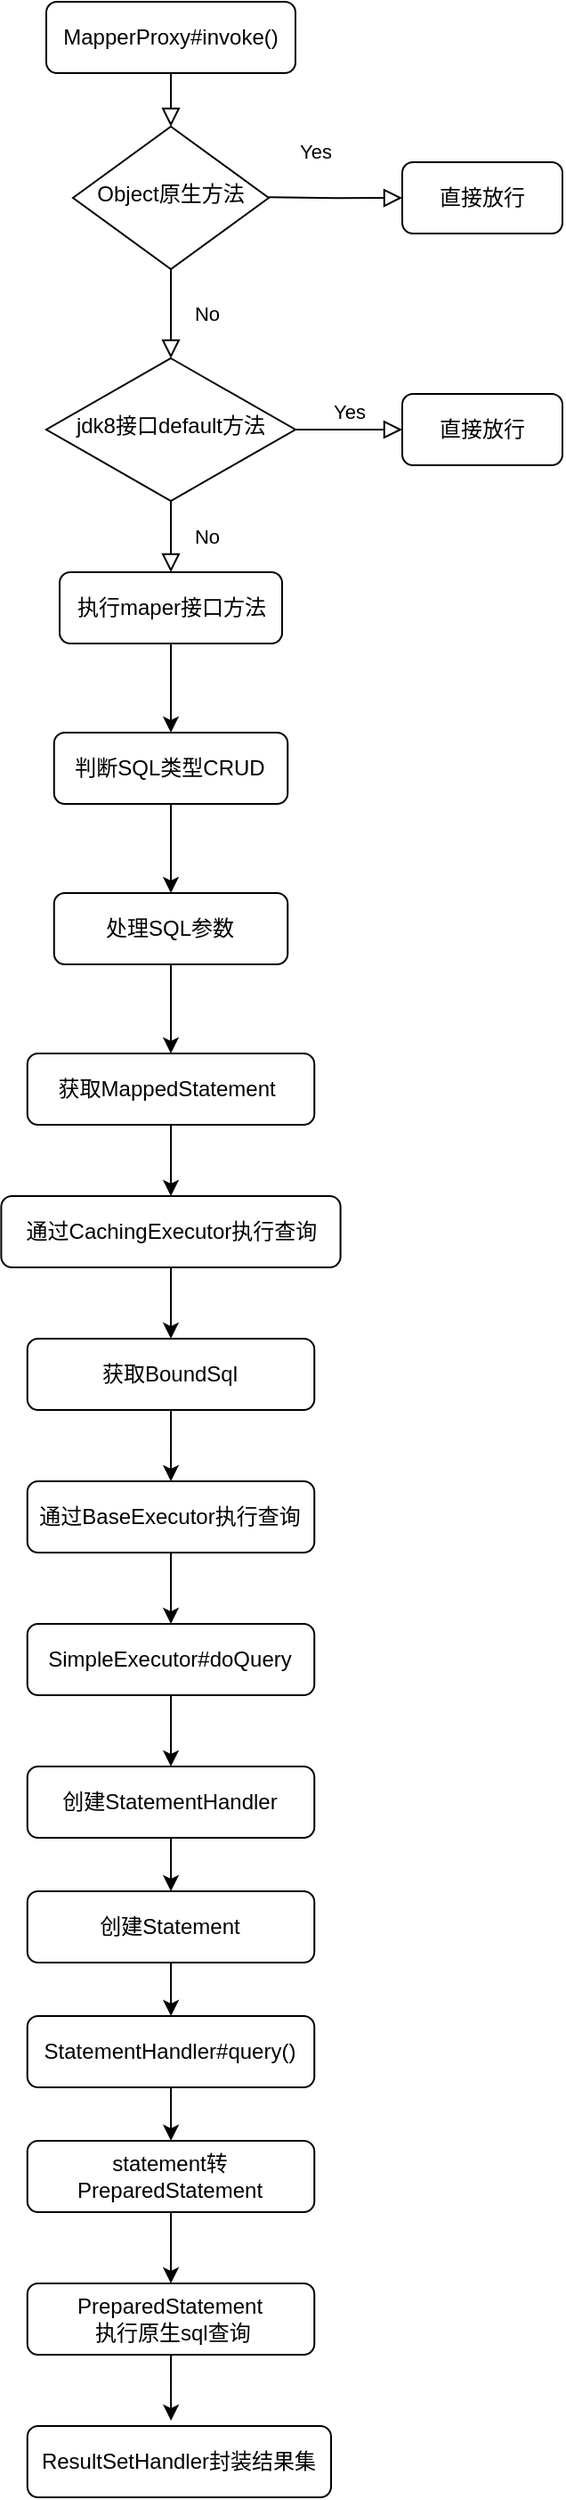 <mxfile version="13.1.1" type="device"><diagram id="C5RBs43oDa-KdzZeNtuy" name="Page-1"><mxGraphModel dx="1185" dy="603" grid="1" gridSize="10" guides="1" tooltips="1" connect="1" arrows="1" fold="1" page="1" pageScale="1" pageWidth="827" pageHeight="1169" math="0" shadow="0"><root><mxCell id="WIyWlLk6GJQsqaUBKTNV-0"/><mxCell id="WIyWlLk6GJQsqaUBKTNV-1" parent="WIyWlLk6GJQsqaUBKTNV-0"/><mxCell id="WIyWlLk6GJQsqaUBKTNV-2" value="" style="rounded=0;html=1;jettySize=auto;orthogonalLoop=1;fontSize=11;endArrow=block;endFill=0;endSize=8;strokeWidth=1;shadow=0;labelBackgroundColor=none;edgeStyle=orthogonalEdgeStyle;" parent="WIyWlLk6GJQsqaUBKTNV-1" source="WIyWlLk6GJQsqaUBKTNV-3" target="WIyWlLk6GJQsqaUBKTNV-6" edge="1"><mxGeometry relative="1" as="geometry"/></mxCell><mxCell id="WIyWlLk6GJQsqaUBKTNV-3" value="MapperProxy#invoke()" style="rounded=1;whiteSpace=wrap;html=1;fontSize=12;glass=0;strokeWidth=1;shadow=0;" parent="WIyWlLk6GJQsqaUBKTNV-1" vertex="1"><mxGeometry x="160" y="80" width="140" height="40" as="geometry"/></mxCell><mxCell id="WIyWlLk6GJQsqaUBKTNV-6" value="Object原生方法" style="rhombus;whiteSpace=wrap;html=1;shadow=0;fontFamily=Helvetica;fontSize=12;align=center;strokeWidth=1;spacing=6;spacingTop=-4;" parent="WIyWlLk6GJQsqaUBKTNV-1" vertex="1"><mxGeometry x="175" y="150" width="110" height="80" as="geometry"/></mxCell><mxCell id="WIyWlLk6GJQsqaUBKTNV-7" value="直接放行" style="rounded=1;whiteSpace=wrap;html=1;fontSize=12;glass=0;strokeWidth=1;shadow=0;" parent="WIyWlLk6GJQsqaUBKTNV-1" vertex="1"><mxGeometry x="360" y="170" width="90" height="40" as="geometry"/></mxCell><mxCell id="WIyWlLk6GJQsqaUBKTNV-8" value="No" style="rounded=0;html=1;jettySize=auto;orthogonalLoop=1;fontSize=11;endArrow=block;endFill=0;endSize=8;strokeWidth=1;shadow=0;labelBackgroundColor=none;edgeStyle=orthogonalEdgeStyle;" parent="WIyWlLk6GJQsqaUBKTNV-1" source="WIyWlLk6GJQsqaUBKTNV-10" target="WIyWlLk6GJQsqaUBKTNV-11" edge="1"><mxGeometry y="20" relative="1" as="geometry"><mxPoint as="offset"/></mxGeometry></mxCell><mxCell id="WIyWlLk6GJQsqaUBKTNV-9" value="Yes" style="edgeStyle=orthogonalEdgeStyle;rounded=0;html=1;jettySize=auto;orthogonalLoop=1;fontSize=11;endArrow=block;endFill=0;endSize=8;strokeWidth=1;shadow=0;labelBackgroundColor=none;" parent="WIyWlLk6GJQsqaUBKTNV-1" source="WIyWlLk6GJQsqaUBKTNV-10" target="WIyWlLk6GJQsqaUBKTNV-12" edge="1"><mxGeometry y="10" relative="1" as="geometry"><mxPoint as="offset"/></mxGeometry></mxCell><mxCell id="WIyWlLk6GJQsqaUBKTNV-10" value="jdk8接口default方法" style="rhombus;whiteSpace=wrap;html=1;shadow=0;fontFamily=Helvetica;fontSize=12;align=center;strokeWidth=1;spacing=6;spacingTop=-4;" parent="WIyWlLk6GJQsqaUBKTNV-1" vertex="1"><mxGeometry x="160" y="280" width="140" height="80" as="geometry"/></mxCell><mxCell id="QSeE_ozkIXK6_vwFOXFw-16" style="edgeStyle=orthogonalEdgeStyle;rounded=0;orthogonalLoop=1;jettySize=auto;html=1;entryX=0.5;entryY=0;entryDx=0;entryDy=0;" edge="1" parent="WIyWlLk6GJQsqaUBKTNV-1" source="WIyWlLk6GJQsqaUBKTNV-11" target="QSeE_ozkIXK6_vwFOXFw-14"><mxGeometry relative="1" as="geometry"/></mxCell><mxCell id="WIyWlLk6GJQsqaUBKTNV-11" value="执行maper接口方法" style="rounded=1;whiteSpace=wrap;html=1;fontSize=12;glass=0;strokeWidth=1;shadow=0;" parent="WIyWlLk6GJQsqaUBKTNV-1" vertex="1"><mxGeometry x="167.5" y="400" width="125" height="40" as="geometry"/></mxCell><mxCell id="WIyWlLk6GJQsqaUBKTNV-12" value="直接放行" style="rounded=1;whiteSpace=wrap;html=1;fontSize=12;glass=0;strokeWidth=1;shadow=0;" parent="WIyWlLk6GJQsqaUBKTNV-1" vertex="1"><mxGeometry x="360" y="300" width="90" height="40" as="geometry"/></mxCell><mxCell id="QSeE_ozkIXK6_vwFOXFw-9" value="Yes" style="edgeStyle=orthogonalEdgeStyle;rounded=0;html=1;jettySize=auto;orthogonalLoop=1;fontSize=11;endArrow=block;endFill=0;endSize=8;strokeWidth=1;shadow=0;labelBackgroundColor=none;" edge="1" parent="WIyWlLk6GJQsqaUBKTNV-1" target="WIyWlLk6GJQsqaUBKTNV-7"><mxGeometry x="-0.005" y="16" relative="1" as="geometry"><mxPoint x="-12" y="-10" as="offset"/><mxPoint x="285" y="189.58" as="sourcePoint"/><mxPoint x="355" y="189.58" as="targetPoint"/></mxGeometry></mxCell><mxCell id="QSeE_ozkIXK6_vwFOXFw-11" value="No" style="rounded=0;html=1;jettySize=auto;orthogonalLoop=1;fontSize=11;endArrow=block;endFill=0;endSize=8;strokeWidth=1;shadow=0;labelBackgroundColor=none;edgeStyle=orthogonalEdgeStyle;exitX=0.5;exitY=1;exitDx=0;exitDy=0;entryX=0.5;entryY=0;entryDx=0;entryDy=0;" edge="1" parent="WIyWlLk6GJQsqaUBKTNV-1" source="WIyWlLk6GJQsqaUBKTNV-6" target="WIyWlLk6GJQsqaUBKTNV-10"><mxGeometry y="20" relative="1" as="geometry"><mxPoint as="offset"/><mxPoint x="230" y="240" as="sourcePoint"/><mxPoint x="590" y="310" as="targetPoint"/></mxGeometry></mxCell><mxCell id="QSeE_ozkIXK6_vwFOXFw-21" value="" style="edgeStyle=orthogonalEdgeStyle;rounded=0;orthogonalLoop=1;jettySize=auto;html=1;" edge="1" parent="WIyWlLk6GJQsqaUBKTNV-1" source="QSeE_ozkIXK6_vwFOXFw-14" target="QSeE_ozkIXK6_vwFOXFw-20"><mxGeometry relative="1" as="geometry"/></mxCell><mxCell id="QSeE_ozkIXK6_vwFOXFw-14" value="判断SQL类型CRUD" style="rounded=1;whiteSpace=wrap;html=1;fontSize=12;glass=0;strokeWidth=1;shadow=0;" vertex="1" parent="WIyWlLk6GJQsqaUBKTNV-1"><mxGeometry x="164.38" y="490" width="131.25" height="40" as="geometry"/></mxCell><mxCell id="QSeE_ozkIXK6_vwFOXFw-23" value="" style="edgeStyle=orthogonalEdgeStyle;rounded=0;orthogonalLoop=1;jettySize=auto;html=1;" edge="1" parent="WIyWlLk6GJQsqaUBKTNV-1" source="QSeE_ozkIXK6_vwFOXFw-20" target="QSeE_ozkIXK6_vwFOXFw-22"><mxGeometry relative="1" as="geometry"/></mxCell><mxCell id="QSeE_ozkIXK6_vwFOXFw-20" value="&lt;span&gt;处理SQL参数&lt;/span&gt;" style="rounded=1;whiteSpace=wrap;html=1;fontSize=12;glass=0;strokeWidth=1;shadow=0;" vertex="1" parent="WIyWlLk6GJQsqaUBKTNV-1"><mxGeometry x="164.38" y="580" width="131.25" height="40" as="geometry"/></mxCell><mxCell id="QSeE_ozkIXK6_vwFOXFw-32" style="edgeStyle=orthogonalEdgeStyle;rounded=0;orthogonalLoop=1;jettySize=auto;html=1;" edge="1" parent="WIyWlLk6GJQsqaUBKTNV-1" source="QSeE_ozkIXK6_vwFOXFw-22" target="QSeE_ozkIXK6_vwFOXFw-31"><mxGeometry relative="1" as="geometry"/></mxCell><mxCell id="QSeE_ozkIXK6_vwFOXFw-22" value="获取MappedStatement&amp;nbsp;" style="rounded=1;whiteSpace=wrap;html=1;fontSize=12;glass=0;strokeWidth=1;shadow=0;" vertex="1" parent="WIyWlLk6GJQsqaUBKTNV-1"><mxGeometry x="149.38" y="670" width="161.25" height="40" as="geometry"/></mxCell><mxCell id="QSeE_ozkIXK6_vwFOXFw-35" style="edgeStyle=orthogonalEdgeStyle;rounded=0;orthogonalLoop=1;jettySize=auto;html=1;entryX=0.5;entryY=0;entryDx=0;entryDy=0;" edge="1" parent="WIyWlLk6GJQsqaUBKTNV-1" source="QSeE_ozkIXK6_vwFOXFw-31" target="QSeE_ozkIXK6_vwFOXFw-33"><mxGeometry relative="1" as="geometry"/></mxCell><mxCell id="QSeE_ozkIXK6_vwFOXFw-31" value="通过CachingExecutor执行查询" style="rounded=1;whiteSpace=wrap;html=1;fontSize=12;glass=0;strokeWidth=1;shadow=0;" vertex="1" parent="WIyWlLk6GJQsqaUBKTNV-1"><mxGeometry x="134.69" y="750" width="190.62" height="40" as="geometry"/></mxCell><mxCell id="QSeE_ozkIXK6_vwFOXFw-36" style="edgeStyle=orthogonalEdgeStyle;rounded=0;orthogonalLoop=1;jettySize=auto;html=1;entryX=0.5;entryY=0;entryDx=0;entryDy=0;" edge="1" parent="WIyWlLk6GJQsqaUBKTNV-1" source="QSeE_ozkIXK6_vwFOXFw-33" target="QSeE_ozkIXK6_vwFOXFw-34"><mxGeometry relative="1" as="geometry"/></mxCell><mxCell id="QSeE_ozkIXK6_vwFOXFw-33" value="获取BoundSql" style="rounded=1;whiteSpace=wrap;html=1;fontSize=12;glass=0;strokeWidth=1;shadow=0;" vertex="1" parent="WIyWlLk6GJQsqaUBKTNV-1"><mxGeometry x="149.38" y="830" width="161.25" height="40" as="geometry"/></mxCell><mxCell id="QSeE_ozkIXK6_vwFOXFw-39" style="edgeStyle=orthogonalEdgeStyle;rounded=0;orthogonalLoop=1;jettySize=auto;html=1;" edge="1" parent="WIyWlLk6GJQsqaUBKTNV-1" source="QSeE_ozkIXK6_vwFOXFw-34" target="QSeE_ozkIXK6_vwFOXFw-38"><mxGeometry relative="1" as="geometry"/></mxCell><mxCell id="QSeE_ozkIXK6_vwFOXFw-34" value="通过BaseExecutor执行查询" style="rounded=1;whiteSpace=wrap;html=1;fontSize=12;glass=0;strokeWidth=1;shadow=0;" vertex="1" parent="WIyWlLk6GJQsqaUBKTNV-1"><mxGeometry x="149.38" y="910" width="161.25" height="40" as="geometry"/></mxCell><mxCell id="QSeE_ozkIXK6_vwFOXFw-41" style="edgeStyle=orthogonalEdgeStyle;rounded=0;orthogonalLoop=1;jettySize=auto;html=1;entryX=0.5;entryY=0;entryDx=0;entryDy=0;" edge="1" parent="WIyWlLk6GJQsqaUBKTNV-1" source="QSeE_ozkIXK6_vwFOXFw-38" target="QSeE_ozkIXK6_vwFOXFw-40"><mxGeometry relative="1" as="geometry"/></mxCell><mxCell id="QSeE_ozkIXK6_vwFOXFw-38" value="SimpleExecutor#doQuery" style="rounded=1;whiteSpace=wrap;html=1;fontSize=12;glass=0;strokeWidth=1;shadow=0;" vertex="1" parent="WIyWlLk6GJQsqaUBKTNV-1"><mxGeometry x="149.37" y="990" width="161.25" height="40" as="geometry"/></mxCell><mxCell id="QSeE_ozkIXK6_vwFOXFw-47" style="edgeStyle=orthogonalEdgeStyle;rounded=0;orthogonalLoop=1;jettySize=auto;html=1;entryX=0.5;entryY=0;entryDx=0;entryDy=0;" edge="1" parent="WIyWlLk6GJQsqaUBKTNV-1" source="QSeE_ozkIXK6_vwFOXFw-40" target="QSeE_ozkIXK6_vwFOXFw-42"><mxGeometry relative="1" as="geometry"/></mxCell><mxCell id="QSeE_ozkIXK6_vwFOXFw-40" value="创建StatementHandler" style="rounded=1;whiteSpace=wrap;html=1;fontSize=12;glass=0;strokeWidth=1;shadow=0;" vertex="1" parent="WIyWlLk6GJQsqaUBKTNV-1"><mxGeometry x="149.38" y="1070" width="161.25" height="40" as="geometry"/></mxCell><mxCell id="QSeE_ozkIXK6_vwFOXFw-48" style="edgeStyle=orthogonalEdgeStyle;rounded=0;orthogonalLoop=1;jettySize=auto;html=1;" edge="1" parent="WIyWlLk6GJQsqaUBKTNV-1" source="QSeE_ozkIXK6_vwFOXFw-42" target="QSeE_ozkIXK6_vwFOXFw-43"><mxGeometry relative="1" as="geometry"/></mxCell><mxCell id="QSeE_ozkIXK6_vwFOXFw-42" value="创建Statement" style="rounded=1;whiteSpace=wrap;html=1;fontSize=12;glass=0;strokeWidth=1;shadow=0;" vertex="1" parent="WIyWlLk6GJQsqaUBKTNV-1"><mxGeometry x="149.38" y="1140" width="161.25" height="40" as="geometry"/></mxCell><mxCell id="QSeE_ozkIXK6_vwFOXFw-49" style="edgeStyle=orthogonalEdgeStyle;rounded=0;orthogonalLoop=1;jettySize=auto;html=1;" edge="1" parent="WIyWlLk6GJQsqaUBKTNV-1" source="QSeE_ozkIXK6_vwFOXFw-43" target="QSeE_ozkIXK6_vwFOXFw-44"><mxGeometry relative="1" as="geometry"/></mxCell><mxCell id="QSeE_ozkIXK6_vwFOXFw-43" value="StatementHandler#query()" style="rounded=1;whiteSpace=wrap;html=1;fontSize=12;glass=0;strokeWidth=1;shadow=0;" vertex="1" parent="WIyWlLk6GJQsqaUBKTNV-1"><mxGeometry x="149.37" y="1210" width="161.25" height="40" as="geometry"/></mxCell><mxCell id="QSeE_ozkIXK6_vwFOXFw-50" style="edgeStyle=orthogonalEdgeStyle;rounded=0;orthogonalLoop=1;jettySize=auto;html=1;entryX=0.5;entryY=0;entryDx=0;entryDy=0;" edge="1" parent="WIyWlLk6GJQsqaUBKTNV-1" source="QSeE_ozkIXK6_vwFOXFw-44" target="QSeE_ozkIXK6_vwFOXFw-45"><mxGeometry relative="1" as="geometry"/></mxCell><mxCell id="QSeE_ozkIXK6_vwFOXFw-44" value="statement转PreparedStatement" style="rounded=1;whiteSpace=wrap;html=1;fontSize=12;glass=0;strokeWidth=1;shadow=0;" vertex="1" parent="WIyWlLk6GJQsqaUBKTNV-1"><mxGeometry x="149.38" y="1280" width="161.25" height="40" as="geometry"/></mxCell><mxCell id="QSeE_ozkIXK6_vwFOXFw-51" style="edgeStyle=orthogonalEdgeStyle;rounded=0;orthogonalLoop=1;jettySize=auto;html=1;entryX=0.473;entryY=-0.075;entryDx=0;entryDy=0;entryPerimeter=0;" edge="1" parent="WIyWlLk6GJQsqaUBKTNV-1" source="QSeE_ozkIXK6_vwFOXFw-45" target="QSeE_ozkIXK6_vwFOXFw-46"><mxGeometry relative="1" as="geometry"/></mxCell><mxCell id="QSeE_ozkIXK6_vwFOXFw-45" value="PreparedStatement&lt;br&gt;&amp;nbsp;执行原生sql查询" style="rounded=1;whiteSpace=wrap;html=1;fontSize=12;glass=0;strokeWidth=1;shadow=0;" vertex="1" parent="WIyWlLk6GJQsqaUBKTNV-1"><mxGeometry x="149.38" y="1360" width="161.25" height="40" as="geometry"/></mxCell><mxCell id="QSeE_ozkIXK6_vwFOXFw-46" value="ResultSetHandler封装结果集" style="rounded=1;whiteSpace=wrap;html=1;fontSize=12;glass=0;strokeWidth=1;shadow=0;" vertex="1" parent="WIyWlLk6GJQsqaUBKTNV-1"><mxGeometry x="149.38" y="1440" width="170.63" height="40" as="geometry"/></mxCell></root></mxGraphModel></diagram></mxfile>